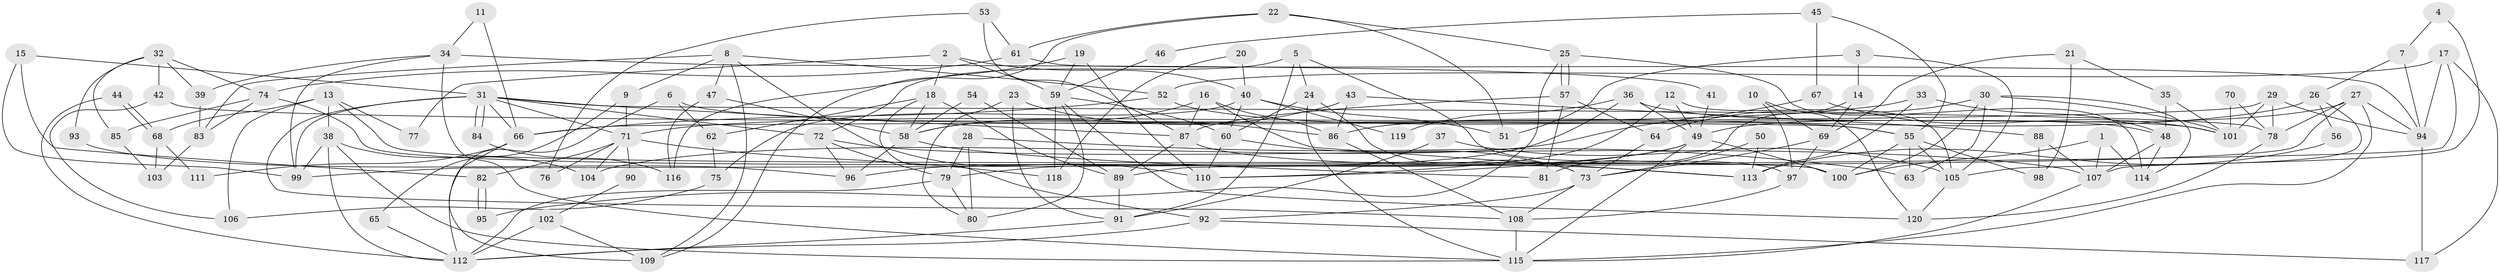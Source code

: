 // Generated by graph-tools (version 1.1) at 2025/49/03/09/25 04:49:13]
// undirected, 120 vertices, 240 edges
graph export_dot {
graph [start="1"]
  node [color=gray90,style=filled];
  1;
  2;
  3;
  4;
  5;
  6;
  7;
  8;
  9;
  10;
  11;
  12;
  13;
  14;
  15;
  16;
  17;
  18;
  19;
  20;
  21;
  22;
  23;
  24;
  25;
  26;
  27;
  28;
  29;
  30;
  31;
  32;
  33;
  34;
  35;
  36;
  37;
  38;
  39;
  40;
  41;
  42;
  43;
  44;
  45;
  46;
  47;
  48;
  49;
  50;
  51;
  52;
  53;
  54;
  55;
  56;
  57;
  58;
  59;
  60;
  61;
  62;
  63;
  64;
  65;
  66;
  67;
  68;
  69;
  70;
  71;
  72;
  73;
  74;
  75;
  76;
  77;
  78;
  79;
  80;
  81;
  82;
  83;
  84;
  85;
  86;
  87;
  88;
  89;
  90;
  91;
  92;
  93;
  94;
  95;
  96;
  97;
  98;
  99;
  100;
  101;
  102;
  103;
  104;
  105;
  106;
  107;
  108;
  109;
  110;
  111;
  112;
  113;
  114;
  115;
  116;
  117;
  118;
  119;
  120;
  1 -- 107;
  1 -- 114;
  1 -- 100;
  2 -- 18;
  2 -- 59;
  2 -- 40;
  2 -- 77;
  3 -- 51;
  3 -- 14;
  3 -- 105;
  4 -- 105;
  4 -- 7;
  5 -- 24;
  5 -- 72;
  5 -- 91;
  5 -- 97;
  6 -- 112;
  6 -- 101;
  6 -- 62;
  7 -- 26;
  7 -- 94;
  8 -- 83;
  8 -- 110;
  8 -- 9;
  8 -- 47;
  8 -- 52;
  8 -- 109;
  9 -- 71;
  9 -- 65;
  10 -- 97;
  10 -- 120;
  10 -- 69;
  11 -- 66;
  11 -- 34;
  12 -- 105;
  12 -- 110;
  12 -- 49;
  13 -- 100;
  13 -- 38;
  13 -- 68;
  13 -- 77;
  13 -- 106;
  14 -- 81;
  14 -- 69;
  15 -- 99;
  15 -- 31;
  15 -- 82;
  16 -- 87;
  16 -- 58;
  16 -- 86;
  16 -- 113;
  17 -- 94;
  17 -- 52;
  17 -- 99;
  17 -- 117;
  18 -- 92;
  18 -- 89;
  18 -- 58;
  18 -- 62;
  19 -- 110;
  19 -- 59;
  19 -- 116;
  20 -- 118;
  20 -- 40;
  21 -- 69;
  21 -- 98;
  21 -- 35;
  22 -- 109;
  22 -- 25;
  22 -- 51;
  22 -- 61;
  23 -- 86;
  23 -- 91;
  23 -- 80;
  24 -- 115;
  24 -- 73;
  24 -- 60;
  25 -- 57;
  25 -- 57;
  25 -- 114;
  25 -- 95;
  26 -- 107;
  26 -- 86;
  26 -- 56;
  27 -- 94;
  27 -- 115;
  27 -- 49;
  27 -- 78;
  27 -- 89;
  28 -- 63;
  28 -- 79;
  28 -- 80;
  29 -- 78;
  29 -- 94;
  29 -- 66;
  29 -- 101;
  30 -- 100;
  30 -- 64;
  30 -- 63;
  30 -- 101;
  30 -- 114;
  31 -- 78;
  31 -- 84;
  31 -- 84;
  31 -- 66;
  31 -- 71;
  31 -- 72;
  31 -- 87;
  31 -- 99;
  31 -- 108;
  32 -- 42;
  32 -- 74;
  32 -- 39;
  32 -- 85;
  32 -- 93;
  33 -- 71;
  33 -- 113;
  33 -- 48;
  34 -- 115;
  34 -- 99;
  34 -- 39;
  34 -- 41;
  35 -- 101;
  35 -- 48;
  36 -- 48;
  36 -- 49;
  36 -- 96;
  36 -- 119;
  37 -- 91;
  37 -- 105;
  38 -- 99;
  38 -- 115;
  38 -- 104;
  38 -- 112;
  39 -- 83;
  40 -- 60;
  40 -- 51;
  40 -- 75;
  40 -- 119;
  41 -- 49;
  42 -- 55;
  42 -- 106;
  43 -- 58;
  43 -- 86;
  43 -- 88;
  44 -- 112;
  44 -- 68;
  44 -- 68;
  45 -- 67;
  45 -- 55;
  45 -- 46;
  46 -- 59;
  47 -- 58;
  47 -- 116;
  48 -- 107;
  48 -- 114;
  49 -- 79;
  49 -- 100;
  49 -- 110;
  49 -- 115;
  50 -- 113;
  50 -- 73;
  52 -- 66;
  52 -- 55;
  53 -- 61;
  53 -- 87;
  53 -- 76;
  54 -- 58;
  54 -- 89;
  55 -- 100;
  55 -- 63;
  55 -- 98;
  55 -- 105;
  56 -- 113;
  57 -- 87;
  57 -- 64;
  57 -- 81;
  58 -- 96;
  58 -- 81;
  59 -- 60;
  59 -- 80;
  59 -- 118;
  59 -- 120;
  60 -- 73;
  60 -- 110;
  61 -- 74;
  61 -- 94;
  62 -- 75;
  64 -- 73;
  65 -- 112;
  66 -- 109;
  66 -- 111;
  67 -- 104;
  67 -- 101;
  68 -- 103;
  68 -- 111;
  69 -- 97;
  69 -- 73;
  70 -- 78;
  70 -- 101;
  71 -- 82;
  71 -- 76;
  71 -- 90;
  71 -- 104;
  71 -- 118;
  72 -- 79;
  72 -- 96;
  72 -- 107;
  73 -- 108;
  73 -- 92;
  74 -- 85;
  74 -- 100;
  74 -- 83;
  75 -- 106;
  78 -- 120;
  79 -- 80;
  79 -- 112;
  82 -- 95;
  82 -- 95;
  83 -- 103;
  84 -- 116;
  85 -- 103;
  86 -- 108;
  87 -- 89;
  87 -- 113;
  88 -- 107;
  88 -- 98;
  89 -- 91;
  90 -- 102;
  91 -- 112;
  92 -- 112;
  92 -- 117;
  93 -- 96;
  94 -- 117;
  97 -- 108;
  102 -- 109;
  102 -- 112;
  105 -- 120;
  107 -- 115;
  108 -- 115;
}
